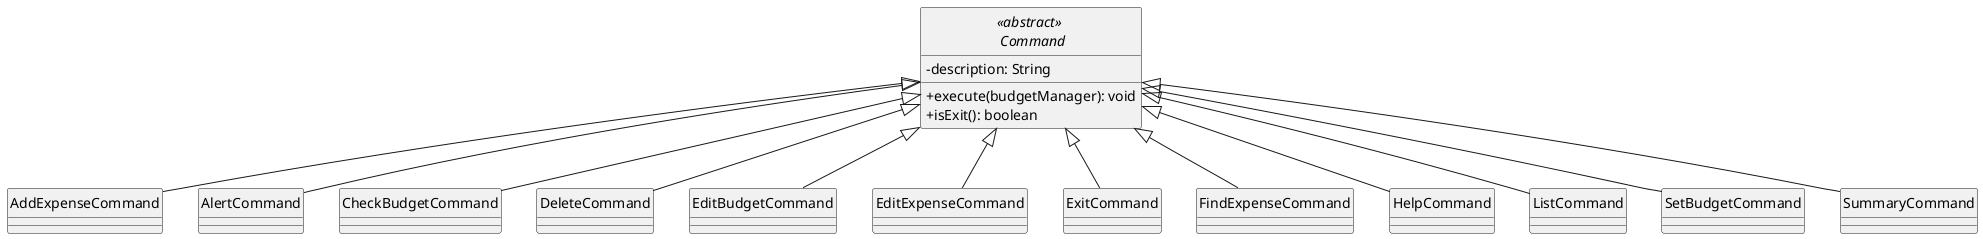 @startuml
hide circle
skinparam classAttributeIconSize 0
hide footbox

' Define the abstract base class
abstract class "<<abstract>> \n Command" {
    - description: String
    + execute(budgetManager): void
    + isExit(): boolean
}

' Define all subclasses
class AddExpenseCommand
class AlertCommand
class CheckBudgetCommand
class DeleteCommand
class EditBudgetCommand
class EditExpenseCommand
class ExitCommand
class FindExpenseCommand
class HelpCommand
class ListCommand
class SetBudgetCommand
class SummaryCommand

' Define inheritance relationships
"<<abstract>> \n Command" <|-- AddExpenseCommand
"<<abstract>> \n Command" <|-- AlertCommand
"<<abstract>> \n Command" <|-- CheckBudgetCommand
"<<abstract>> \n Command" <|-- DeleteCommand
"<<abstract>> \n Command" <|-- EditBudgetCommand
"<<abstract>> \n Command" <|-- EditExpenseCommand
"<<abstract>> \n Command" <|-- ExitCommand
"<<abstract>> \n Command" <|-- FindExpenseCommand
"<<abstract>> \n Command" <|-- HelpCommand
"<<abstract>> \n Command" <|-- ListCommand
"<<abstract>> \n Command" <|-- SetBudgetCommand
"<<abstract>> \n Command" <|-- SummaryCommand

@enduml
